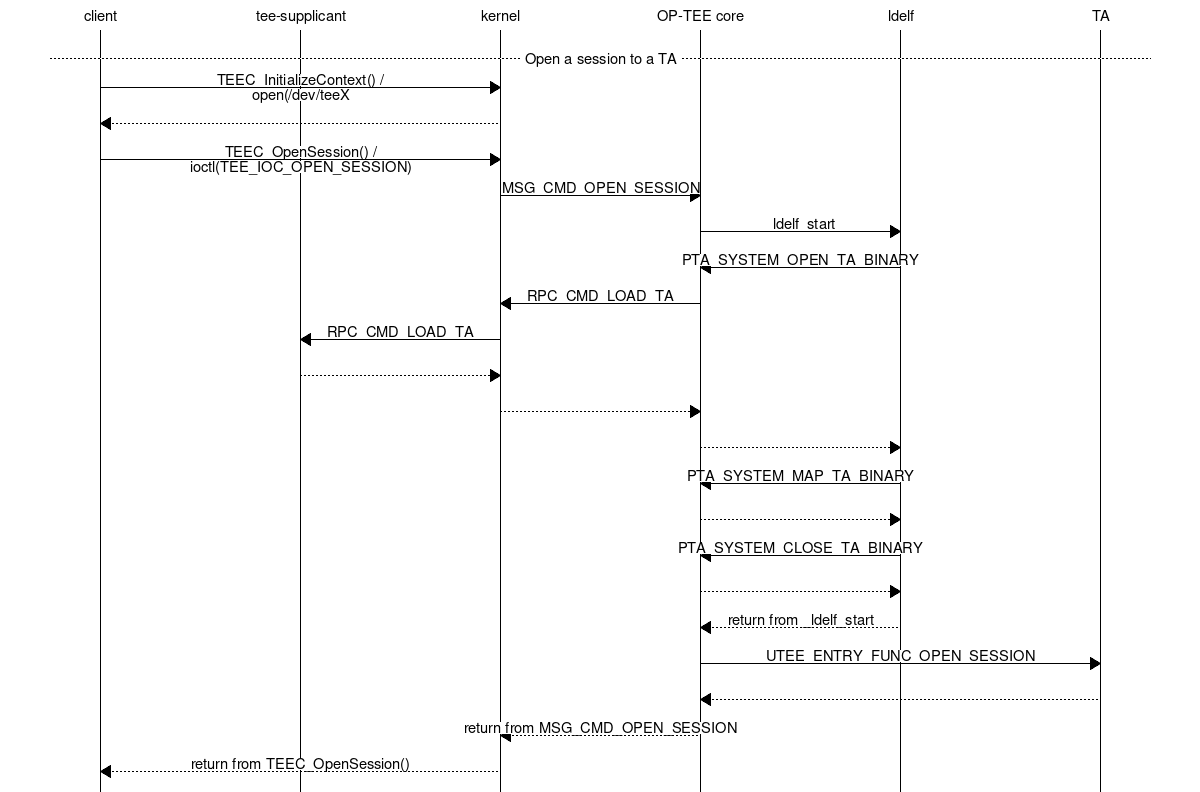 # Generate with:
# mscgen -T png -o images/trusted_applications/open_session.png \
# 		images/trusted_applications/open_session.msc

msc {
	hscale = "2", wordwraparcs = on;

	a [label = "client"],
	b [label = "tee-supplicant"],
	c [label = "kernel"],
	d [label = "OP-TEE core"],
	e [label = "ldelf"],
	f [label = "TA"];

	||| ;
	--- [ label = " Open a session to a TA "];
	a=>c [ label = "TEEC_InitializeContext() /\nopen(/dev/teeX" ];
	c>>a;
	a=>c [ label = "TEEC_OpenSession() /\nioctl(TEE_IOC_OPEN_SESSION)" ];
	c=>d [ label = "MSG_CMD_OPEN_SESSION" ];
	d=>e [ label = "_ldelf_start" ];
	e=>d [ label = "PTA_SYSTEM_OPEN_TA_BINARY" ];
	d=>c [ label = "RPC_CMD_LOAD_TA" ];
	c=>b [ label = "RPC_CMD_LOAD_TA" ];
	b>>c;
	c>>d;
	d>>e;
	e=>d [label = "PTA_SYSTEM_MAP_TA_BINARY" ];
	d>>e;
	e=>d [label = "PTA_SYSTEM_CLOSE_TA_BINARY" ];
	d>>e;
	e>>d [label = "return from _ldelf_start" ];
	d=>f [label = "UTEE_ENTRY_FUNC_OPEN_SESSION" ];
	f>>d;
	d>>c [label = "return from MSG_CMD_OPEN_SESSION"];
	c>>a [label = "return from TEEC_OpenSession()"];
}

